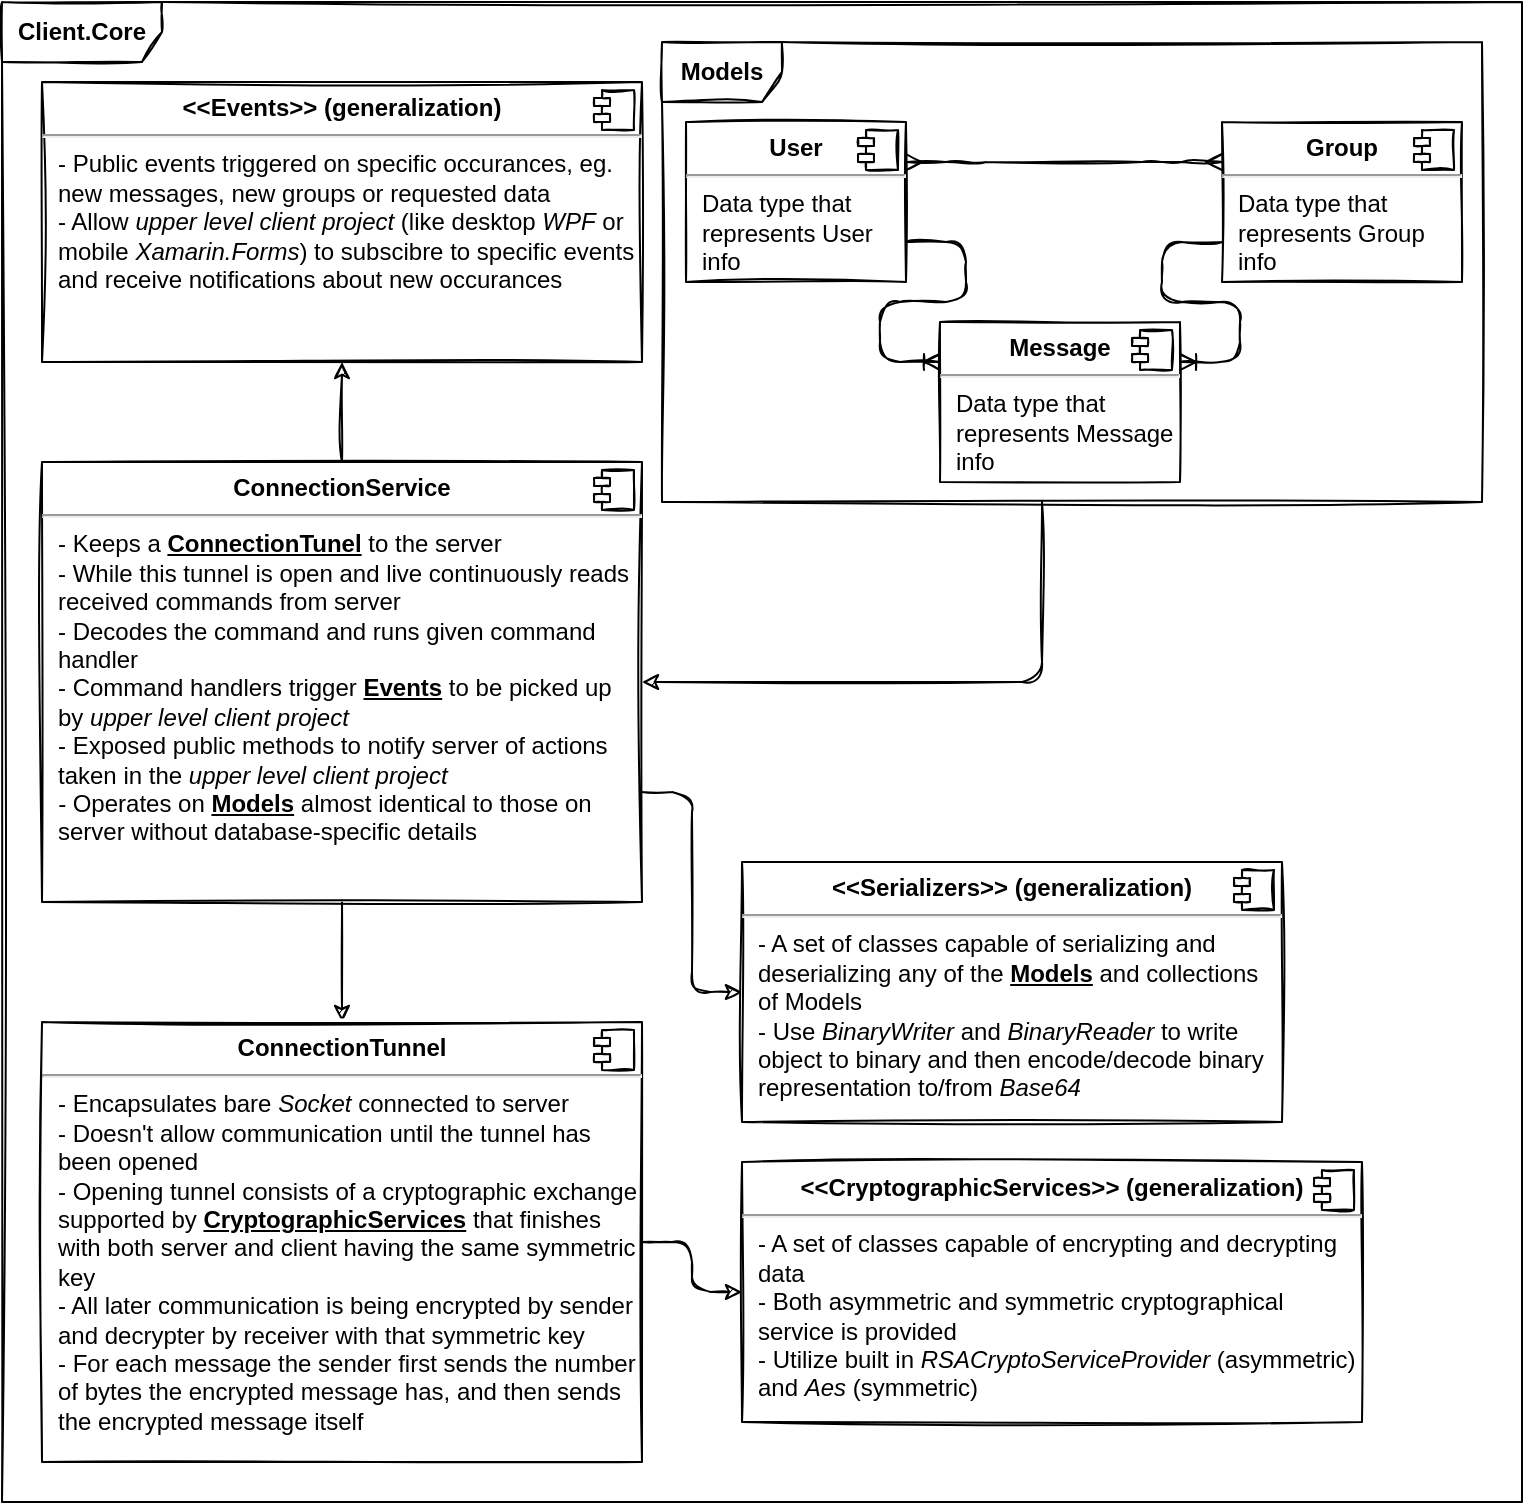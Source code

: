 <mxfile>
    <diagram id="bgaUhcgl6Ks4pTeGLNoc" name="Diagram">
        <mxGraphModel dx="648" dy="575" grid="1" gridSize="10" guides="1" tooltips="1" connect="1" arrows="1" fold="1" page="1" pageScale="1" pageWidth="827" pageHeight="1169" background="none" math="0" shadow="0">
            <root>
                <mxCell id="0"/>
                <mxCell id="1" parent="0"/>
                <mxCell id="49" style="edgeStyle=orthogonalEdgeStyle;orthogonalLoop=1;jettySize=auto;html=1;exitX=1;exitY=0.75;exitDx=0;exitDy=0;entryX=0;entryY=0.5;entryDx=0;entryDy=0;sketch=1;" parent="1" source="11" target="47" edge="1">
                    <mxGeometry relative="1" as="geometry"/>
                </mxCell>
                <mxCell id="56" style="edgeStyle=orthogonalEdgeStyle;orthogonalLoop=1;jettySize=auto;html=1;exitX=0.5;exitY=1;exitDx=0;exitDy=0;sketch=1;" parent="1" source="11" target="54" edge="1">
                    <mxGeometry relative="1" as="geometry"/>
                </mxCell>
                <mxCell id="65" style="edgeStyle=orthogonalEdgeStyle;orthogonalLoop=1;jettySize=auto;html=1;sketch=1;" parent="1" source="11" target="63" edge="1">
                    <mxGeometry relative="1" as="geometry"/>
                </mxCell>
                <mxCell id="11" value="&lt;p style=&quot;margin: 0px ; margin-top: 6px ; text-align: center&quot;&gt;&lt;b&gt;ConnectionService&lt;/b&gt;&lt;/p&gt;&lt;hr&gt;&lt;p style=&quot;margin: 0px ; margin-left: 8px&quot;&gt;- Keeps a &lt;b&gt;&lt;u&gt;ConnectionTunel&lt;/u&gt;&lt;/b&gt; to the server&lt;/p&gt;&lt;p style=&quot;margin: 0px ; margin-left: 8px&quot;&gt;- While this tunnel is open and live continuously reads received commands from server&lt;/p&gt;&lt;p style=&quot;margin: 0px ; margin-left: 8px&quot;&gt;- Decodes the command and runs given command handler&lt;/p&gt;&lt;p style=&quot;margin: 0px ; margin-left: 8px&quot;&gt;- Command handlers trigger &lt;b&gt;&lt;u&gt;Events&lt;/u&gt;&lt;/b&gt; to be picked up by &lt;i&gt;upper level client project&lt;/i&gt;&lt;/p&gt;&lt;p style=&quot;margin: 0px ; margin-left: 8px&quot;&gt;- Exposed public methods to notify server of actions taken in the &lt;i&gt;upper level client project&lt;/i&gt;&lt;/p&gt;&lt;p style=&quot;margin: 0px ; margin-left: 8px&quot;&gt;&lt;i&gt;- &lt;/i&gt;Operates on &lt;b&gt;&lt;u&gt;Models&lt;/u&gt;&lt;/b&gt;&amp;nbsp;almost identical to those on server without database-specific details&lt;/p&gt;" style="align=left;overflow=fill;html=1;dropTarget=0;shadow=0;glass=0;whiteSpace=wrap;sketch=1;" parent="1" vertex="1">
                    <mxGeometry x="20" y="230" width="300" height="220" as="geometry"/>
                </mxCell>
                <mxCell id="12" value="" style="shape=component;jettyWidth=8;jettyHeight=4;sketch=1;" parent="11" vertex="1">
                    <mxGeometry x="1" width="20" height="20" relative="1" as="geometry">
                        <mxPoint x="-24" y="4" as="offset"/>
                    </mxGeometry>
                </mxCell>
                <mxCell id="23" value="&lt;p style=&quot;margin: 0px ; margin-top: 6px ; text-align: center&quot;&gt;&lt;b&gt;User&lt;/b&gt;&lt;/p&gt;&lt;hr&gt;&lt;p style=&quot;margin: 0px ; margin-left: 8px&quot;&gt;Data type that represents User info&lt;/p&gt;" style="align=left;overflow=fill;html=1;dropTarget=0;shadow=0;glass=0;whiteSpace=wrap;sketch=1;" parent="1" vertex="1">
                    <mxGeometry x="342" y="60" width="110" height="80" as="geometry"/>
                </mxCell>
                <mxCell id="24" value="" style="shape=component;jettyWidth=8;jettyHeight=4;sketch=1;" parent="23" vertex="1">
                    <mxGeometry x="1" width="20" height="20" relative="1" as="geometry">
                        <mxPoint x="-24" y="4" as="offset"/>
                    </mxGeometry>
                </mxCell>
                <mxCell id="25" value="&lt;p style=&quot;margin: 0px ; margin-top: 6px ; text-align: center&quot;&gt;&lt;b&gt;Group&lt;/b&gt;&lt;/p&gt;&lt;hr&gt;&lt;p style=&quot;margin: 0px ; margin-left: 8px&quot;&gt;Data type that represents Group info&lt;/p&gt;" style="align=left;overflow=fill;html=1;dropTarget=0;shadow=0;glass=0;whiteSpace=wrap;sketch=1;" parent="1" vertex="1">
                    <mxGeometry x="610" y="60" width="120" height="80" as="geometry"/>
                </mxCell>
                <mxCell id="26" value="" style="shape=component;jettyWidth=8;jettyHeight=4;sketch=1;" parent="25" vertex="1">
                    <mxGeometry x="1" width="20" height="20" relative="1" as="geometry">
                        <mxPoint x="-24" y="4" as="offset"/>
                    </mxGeometry>
                </mxCell>
                <mxCell id="27" value="" style="edgeStyle=entityRelationEdgeStyle;fontSize=12;html=1;endArrow=ERmany;startArrow=ERmany;entryX=0;entryY=0.25;entryDx=0;entryDy=0;exitX=1;exitY=0.25;exitDx=0;exitDy=0;sketch=1;" parent="1" source="23" target="25" edge="1">
                    <mxGeometry width="100" height="100" relative="1" as="geometry">
                        <mxPoint x="488" y="100" as="sourcePoint"/>
                        <mxPoint x="528" y="170" as="targetPoint"/>
                    </mxGeometry>
                </mxCell>
                <mxCell id="28" value="&lt;p style=&quot;margin: 0px ; margin-top: 6px ; text-align: center&quot;&gt;&lt;b&gt;Message&lt;/b&gt;&lt;/p&gt;&lt;hr&gt;&lt;p style=&quot;margin: 0px ; margin-left: 8px&quot;&gt;Data type that represents Message info&lt;/p&gt;" style="align=left;overflow=fill;html=1;dropTarget=0;shadow=0;glass=0;whiteSpace=wrap;sketch=1;" parent="1" vertex="1">
                    <mxGeometry x="469" y="160" width="120" height="80" as="geometry"/>
                </mxCell>
                <mxCell id="29" value="" style="shape=component;jettyWidth=8;jettyHeight=4;sketch=1;" parent="28" vertex="1">
                    <mxGeometry x="1" width="20" height="20" relative="1" as="geometry">
                        <mxPoint x="-24" y="4" as="offset"/>
                    </mxGeometry>
                </mxCell>
                <mxCell id="30" value="" style="edgeStyle=entityRelationEdgeStyle;fontSize=12;html=1;endArrow=ERoneToMany;exitX=1;exitY=0.75;exitDx=0;exitDy=0;entryX=0;entryY=0.25;entryDx=0;entryDy=0;sketch=1;" parent="1" source="23" target="28" edge="1">
                    <mxGeometry width="100" height="100" relative="1" as="geometry">
                        <mxPoint x="378" y="170" as="sourcePoint"/>
                        <mxPoint x="439" y="200" as="targetPoint"/>
                    </mxGeometry>
                </mxCell>
                <mxCell id="31" value="" style="edgeStyle=entityRelationEdgeStyle;fontSize=12;html=1;endArrow=ERoneToMany;exitX=0;exitY=0.75;exitDx=0;exitDy=0;entryX=1;entryY=0.25;entryDx=0;entryDy=0;sketch=1;" parent="1" source="25" target="28" edge="1">
                    <mxGeometry width="100" height="100" relative="1" as="geometry">
                        <mxPoint x="608" y="260" as="sourcePoint"/>
                        <mxPoint x="708" y="160" as="targetPoint"/>
                    </mxGeometry>
                </mxCell>
                <mxCell id="62" style="edgeStyle=orthogonalEdgeStyle;orthogonalLoop=1;jettySize=auto;html=1;sketch=1;" parent="1" source="33" target="11" edge="1">
                    <mxGeometry relative="1" as="geometry">
                        <Array as="points">
                            <mxPoint x="520" y="340"/>
                        </Array>
                    </mxGeometry>
                </mxCell>
                <mxCell id="33" value="&lt;b&gt;Models&lt;/b&gt;" style="shape=umlFrame;whiteSpace=wrap;html=1;shadow=0;glass=0;labelBackgroundColor=none;sketch=1;" parent="1" vertex="1">
                    <mxGeometry x="330" y="20" width="410" height="230" as="geometry"/>
                </mxCell>
                <mxCell id="47" value="&lt;p style=&quot;margin: 0px ; margin-top: 6px ; text-align: center&quot;&gt;&lt;b&gt;&amp;lt;&amp;lt;Serializers&amp;gt;&amp;gt; (generalization)&lt;/b&gt;&lt;/p&gt;&lt;hr&gt;&lt;p style=&quot;margin: 0px ; margin-left: 8px&quot;&gt;- A set of classes capable of serializing and deserializing any of the &lt;b&gt;&lt;u&gt;Models&lt;/u&gt;&lt;/b&gt; and collections of Models&lt;/p&gt;&lt;p style=&quot;margin: 0px ; margin-left: 8px&quot;&gt;- Use &lt;i&gt;BinaryWriter&lt;/i&gt; and &lt;i&gt;BinaryReader&lt;/i&gt; to write object to binary and then encode/decode binary representation to/from &lt;i&gt;Base64&lt;/i&gt;&lt;/p&gt;" style="align=left;overflow=fill;html=1;dropTarget=0;shadow=0;glass=0;labelBackgroundColor=none;whiteSpace=wrap;fontFamily=Helvetica;sketch=1;" parent="1" vertex="1">
                    <mxGeometry x="370" y="430" width="270" height="130" as="geometry"/>
                </mxCell>
                <mxCell id="48" value="" style="shape=component;jettyWidth=8;jettyHeight=4;sketch=1;" parent="47" vertex="1">
                    <mxGeometry x="1" width="20" height="20" relative="1" as="geometry">
                        <mxPoint x="-24" y="4" as="offset"/>
                    </mxGeometry>
                </mxCell>
                <mxCell id="59" style="edgeStyle=orthogonalEdgeStyle;orthogonalLoop=1;jettySize=auto;html=1;sketch=1;" parent="1" source="54" target="57" edge="1">
                    <mxGeometry relative="1" as="geometry"/>
                </mxCell>
                <mxCell id="54" value="&lt;p style=&quot;margin: 0px ; margin-top: 6px ; text-align: center&quot;&gt;&lt;b&gt;ConnectionTunnel&lt;/b&gt;&lt;/p&gt;&lt;hr&gt;&lt;p style=&quot;margin: 0px ; margin-left: 8px&quot;&gt;- Encapsulates bare &lt;i&gt;Socket&lt;/i&gt;&amp;nbsp;connected to server&lt;/p&gt;&lt;p style=&quot;margin: 0px ; margin-left: 8px&quot;&gt;- Doesn't allow communication until the tunnel has been opened&lt;/p&gt;&lt;p style=&quot;margin: 0px ; margin-left: 8px&quot;&gt;- Opening tunnel consists of a cryptographic exchange supported by &lt;b&gt;&lt;u&gt;CryptographicServices&lt;/u&gt;&lt;/b&gt; that finishes with both server and client having the same symmetric key&lt;/p&gt;&lt;p style=&quot;margin: 0px ; margin-left: 8px&quot;&gt;- All later communication is being encrypted by sender and decrypter by receiver with that symmetric key&lt;/p&gt;&lt;p style=&quot;margin: 0px ; margin-left: 8px&quot;&gt;- For each message the sender first sends the number of bytes the encrypted message has, and then sends the encrypted message itself&lt;/p&gt;" style="align=left;overflow=fill;html=1;dropTarget=0;shadow=0;glass=0;whiteSpace=wrap;sketch=1;" parent="1" vertex="1">
                    <mxGeometry x="20" y="510" width="300" height="220" as="geometry"/>
                </mxCell>
                <mxCell id="55" value="" style="shape=component;jettyWidth=8;jettyHeight=4;sketch=1;" parent="54" vertex="1">
                    <mxGeometry x="1" width="20" height="20" relative="1" as="geometry">
                        <mxPoint x="-24" y="4" as="offset"/>
                    </mxGeometry>
                </mxCell>
                <mxCell id="57" value="&lt;p style=&quot;margin: 0px ; margin-top: 6px ; text-align: center&quot;&gt;&lt;b&gt;&amp;lt;&amp;lt;CryptographicServices&amp;gt;&amp;gt; (generalization)&lt;/b&gt;&lt;/p&gt;&lt;hr&gt;&lt;p style=&quot;margin: 0px ; margin-left: 8px&quot;&gt;- A set of classes capable of encrypting and decrypting data&lt;/p&gt;&lt;p style=&quot;margin: 0px ; margin-left: 8px&quot;&gt;- Both asymmetric and symmetric cryptographical service is provided&lt;/p&gt;&lt;p style=&quot;margin: 0px ; margin-left: 8px&quot;&gt;- Utilize built in&amp;nbsp;&lt;i&gt;RSACryptoServiceProvider&lt;/i&gt; (asymmetric) and &lt;i&gt;Aes&lt;/i&gt; (symmetric)&lt;/p&gt;" style="align=left;overflow=fill;html=1;dropTarget=0;shadow=0;glass=0;labelBackgroundColor=none;whiteSpace=wrap;sketch=1;" parent="1" vertex="1">
                    <mxGeometry x="370" y="580" width="310" height="130" as="geometry"/>
                </mxCell>
                <mxCell id="58" value="" style="shape=component;jettyWidth=8;jettyHeight=4;sketch=1;" parent="57" vertex="1">
                    <mxGeometry x="1" width="20" height="20" relative="1" as="geometry">
                        <mxPoint x="-24" y="4" as="offset"/>
                    </mxGeometry>
                </mxCell>
                <mxCell id="W6fIEdw_na3CiRxA3SF--59" value="&lt;b&gt;Client.Core&lt;br&gt;&lt;/b&gt;" style="shape=umlFrame;whiteSpace=wrap;html=1;shadow=0;glass=0;labelBackgroundColor=none;width=80;height=30;sketch=1;" parent="1" vertex="1">
                    <mxGeometry width="760" height="750" as="geometry"/>
                </mxCell>
                <mxCell id="63" value="&lt;p style=&quot;margin: 0px ; margin-top: 6px ; text-align: center&quot;&gt;&lt;b&gt;&amp;lt;&amp;lt;Events&amp;gt;&amp;gt; (generalization)&lt;/b&gt;&lt;/p&gt;&lt;hr&gt;&lt;p style=&quot;margin: 0px ; margin-left: 8px&quot;&gt;- Public events triggered on specific occurances, eg. new messages, new groups or requested data&lt;/p&gt;&lt;p style=&quot;margin: 0px ; margin-left: 8px&quot;&gt;- Allow &lt;i&gt;upper level client project&lt;/i&gt;&amp;nbsp;(like desktop &lt;i&gt;WPF&lt;/i&gt; or mobile &lt;i&gt;Xamarin.Forms&lt;/i&gt;) to subscibre to specific events and receive notifications about new occurances&lt;/p&gt;" style="align=left;overflow=fill;html=1;dropTarget=0;shadow=0;glass=0;whiteSpace=wrap;sketch=1;" parent="1" vertex="1">
                    <mxGeometry x="20" y="40" width="300" height="140" as="geometry"/>
                </mxCell>
                <mxCell id="64" value="" style="shape=component;jettyWidth=8;jettyHeight=4;sketch=1;" parent="63" vertex="1">
                    <mxGeometry x="1" width="20" height="20" relative="1" as="geometry">
                        <mxPoint x="-24" y="4" as="offset"/>
                    </mxGeometry>
                </mxCell>
            </root>
        </mxGraphModel>
    </diagram>
</mxfile>
